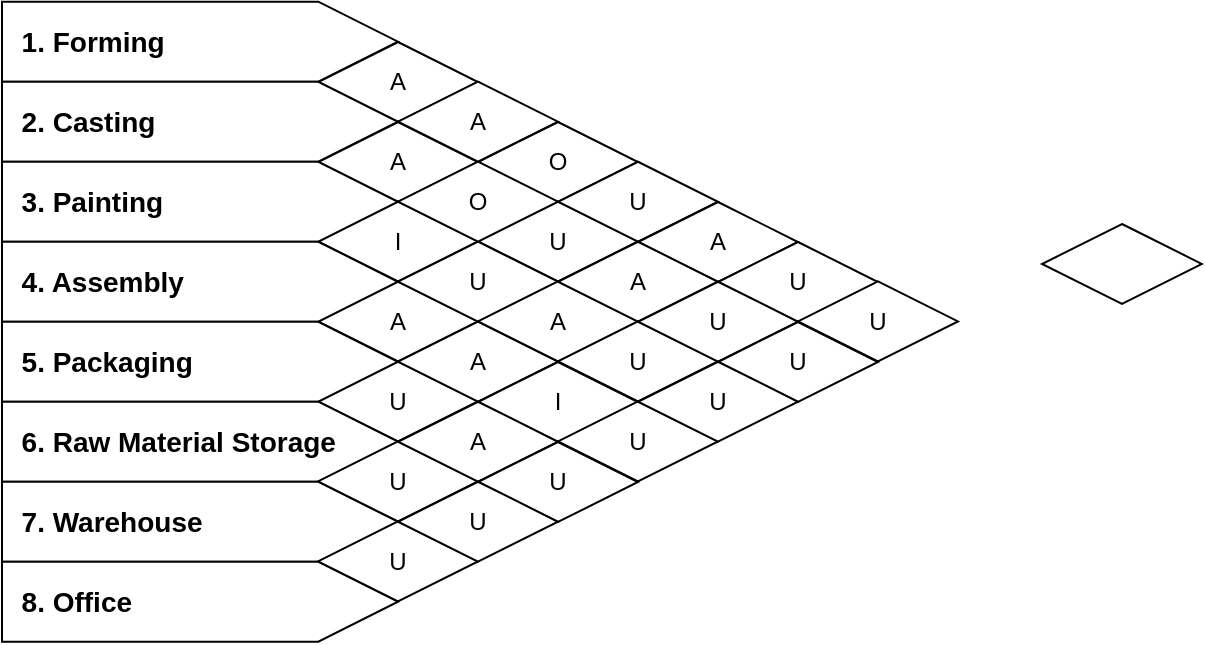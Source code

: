 <mxfile version="15.1.2" type="github">
  <diagram id="y6UDZ2PKM4V4AvefkH3H" name="Page-1">
    <mxGraphModel dx="723" dy="390" grid="1" gridSize="10" guides="1" tooltips="1" connect="1" arrows="1" fold="1" page="1" pageScale="1" pageWidth="1100" pageHeight="850" math="0" shadow="0">
      <root>
        <mxCell id="0" />
        <mxCell id="1" parent="0" />
        <mxCell id="c62gsvJIpqt3485NFeUb-10" value="A" style="rhombus;whiteSpace=wrap;html=1;" parent="1" vertex="1">
          <mxGeometry x="518" y="219" width="80" height="40" as="geometry" />
        </mxCell>
        <mxCell id="c62gsvJIpqt3485NFeUb-11" value="A" style="rhombus;whiteSpace=wrap;html=1;" parent="1" vertex="1">
          <mxGeometry x="518" y="259" width="80" height="40" as="geometry" />
        </mxCell>
        <mxCell id="c62gsvJIpqt3485NFeUb-12" value="I" style="rhombus;whiteSpace=wrap;html=1;" parent="1" vertex="1">
          <mxGeometry x="518" y="298.73" width="80" height="40" as="geometry" />
        </mxCell>
        <mxCell id="c62gsvJIpqt3485NFeUb-13" value="A" style="rhombus;whiteSpace=wrap;html=1;" parent="1" vertex="1">
          <mxGeometry x="518" y="338.73" width="80" height="40" as="geometry" />
        </mxCell>
        <mxCell id="c62gsvJIpqt3485NFeUb-14" value="U" style="rhombus;whiteSpace=wrap;html=1;" parent="1" vertex="1">
          <mxGeometry x="518" y="378.73" width="80" height="40" as="geometry" />
        </mxCell>
        <mxCell id="c62gsvJIpqt3485NFeUb-16" value="U" style="rhombus;whiteSpace=wrap;html=1;" parent="1" vertex="1">
          <mxGeometry x="598" y="298.73" width="80" height="40" as="geometry" />
        </mxCell>
        <mxCell id="c62gsvJIpqt3485NFeUb-17" value="O" style="rhombus;whiteSpace=wrap;html=1;" parent="1" vertex="1">
          <mxGeometry x="598" y="259" width="80" height="40" as="geometry" />
        </mxCell>
        <mxCell id="c62gsvJIpqt3485NFeUb-18" value="A" style="rhombus;whiteSpace=wrap;html=1;" parent="1" vertex="1">
          <mxGeometry x="558" y="358.86" width="80" height="40" as="geometry" />
        </mxCell>
        <mxCell id="c62gsvJIpqt3485NFeUb-19" value="U" style="rhombus;whiteSpace=wrap;html=1;" parent="1" vertex="1">
          <mxGeometry x="558" y="318.86" width="80" height="40" as="geometry" />
        </mxCell>
        <mxCell id="c62gsvJIpqt3485NFeUb-20" value="&lt;div&gt;O&lt;/div&gt;" style="rhombus;whiteSpace=wrap;html=1;" parent="1" vertex="1">
          <mxGeometry x="558" y="278.86" width="80" height="40" as="geometry" />
        </mxCell>
        <mxCell id="c62gsvJIpqt3485NFeUb-21" value="A" style="rhombus;whiteSpace=wrap;html=1;" parent="1" vertex="1">
          <mxGeometry x="558" y="238.86" width="80" height="40" as="geometry" />
        </mxCell>
        <mxCell id="c62gsvJIpqt3485NFeUb-24" value="U" style="rhombus;whiteSpace=wrap;html=1;" parent="1" vertex="1">
          <mxGeometry x="638" y="278.87" width="80" height="40" as="geometry" />
        </mxCell>
        <mxCell id="U8l5f3V5J46_ff3yLcRB-5" value="&lt;font style=&quot;font-size: 14px&quot;&gt;&lt;b&gt;&lt;span style=&quot;white-space: pre&quot;&gt;  1. Forming&lt;/span&gt;&lt;/b&gt;&lt;/font&gt;" style="html=1;shadow=0;dashed=0;align=left;verticalAlign=middle;shape=mxgraph.arrows2.arrow;dy=0;dx=39.84;notch=0;" vertex="1" parent="1">
          <mxGeometry x="360" y="198.86" width="198" height="40" as="geometry" />
        </mxCell>
        <mxCell id="U8l5f3V5J46_ff3yLcRB-6" value="&lt;div align=&quot;left&quot;&gt;&lt;div&gt;&lt;font style=&quot;font-size: 14px&quot;&gt;&lt;b&gt;&lt;span&gt;&amp;nbsp; 2. Casting&lt;/span&gt;&lt;/b&gt;&lt;/font&gt;&lt;br&gt;&lt;/div&gt;&lt;font style=&quot;font-size: 14px&quot;&gt;&lt;b&gt;&lt;span&gt;&lt;/span&gt;&lt;/b&gt;&lt;/font&gt;&lt;/div&gt;" style="html=1;shadow=0;dashed=0;align=left;verticalAlign=middle;shape=mxgraph.arrows2.arrow;dy=0;dx=39.84;notch=0;" vertex="1" parent="1">
          <mxGeometry x="360" y="238.87" width="198" height="40" as="geometry" />
        </mxCell>
        <mxCell id="U8l5f3V5J46_ff3yLcRB-7" value="&lt;div align=&quot;left&quot;&gt;&lt;font style=&quot;font-size: 14px&quot;&gt;&lt;b&gt;&lt;span&gt;&amp;nbsp; 3. Painting&lt;/span&gt;&lt;/b&gt;&lt;/font&gt;&lt;br&gt;&lt;font style=&quot;font-size: 14px&quot;&gt;&lt;b&gt;&lt;span&gt;&lt;/span&gt;&lt;/b&gt;&lt;/font&gt;&lt;/div&gt;" style="html=1;shadow=0;dashed=0;align=left;verticalAlign=middle;shape=mxgraph.arrows2.arrow;dy=0;dx=39.84;notch=0;" vertex="1" parent="1">
          <mxGeometry x="360" y="278.87" width="198" height="40" as="geometry" />
        </mxCell>
        <mxCell id="U8l5f3V5J46_ff3yLcRB-8" value="&lt;div align=&quot;left&quot;&gt;&lt;font style=&quot;font-size: 14px&quot;&gt;&lt;b&gt;&lt;span&gt;&amp;nbsp; 4. Assembly&lt;/span&gt;&lt;/b&gt;&lt;/font&gt;&lt;br&gt;&lt;font style=&quot;font-size: 14px&quot;&gt;&lt;b&gt;&lt;span&gt;&lt;/span&gt;&lt;/b&gt;&lt;/font&gt;&lt;/div&gt;" style="html=1;shadow=0;dashed=0;align=left;verticalAlign=middle;shape=mxgraph.arrows2.arrow;dy=0;dx=39.84;notch=0;" vertex="1" parent="1">
          <mxGeometry x="360" y="318.87" width="198" height="40" as="geometry" />
        </mxCell>
        <mxCell id="U8l5f3V5J46_ff3yLcRB-9" value="&lt;div align=&quot;left&quot;&gt;&lt;font style=&quot;font-size: 14px&quot;&gt;&lt;b&gt;&lt;span&gt;&amp;nbsp; 5. Packaging&lt;/span&gt;&lt;/b&gt;&lt;/font&gt;&lt;br&gt;&lt;font style=&quot;font-size: 14px&quot;&gt;&lt;b&gt;&lt;span&gt;&lt;/span&gt;&lt;/b&gt;&lt;/font&gt;&lt;/div&gt;" style="html=1;shadow=0;dashed=0;align=left;verticalAlign=middle;shape=mxgraph.arrows2.arrow;dy=0;dx=39.84;notch=0;" vertex="1" parent="1">
          <mxGeometry x="360" y="358.87" width="198" height="40" as="geometry" />
        </mxCell>
        <mxCell id="U8l5f3V5J46_ff3yLcRB-11" value="&lt;div align=&quot;left&quot;&gt;&lt;font style=&quot;font-size: 14px&quot;&gt;&lt;b&gt;&lt;span&gt;&amp;nbsp; 6. Raw Material Storage&lt;/span&gt;&lt;/b&gt;&lt;/font&gt;&lt;font style=&quot;font-size: 14px&quot;&gt;&lt;b&gt;&lt;span&gt;&lt;/span&gt;&lt;/b&gt;&lt;/font&gt;&lt;/div&gt;" style="html=1;shadow=0;dashed=0;align=left;verticalAlign=middle;shape=mxgraph.arrows2.arrow;dy=0;dx=39.84;notch=0;" vertex="1" parent="1">
          <mxGeometry x="360" y="398.86" width="198" height="40" as="geometry" />
        </mxCell>
        <mxCell id="U8l5f3V5J46_ff3yLcRB-12" value="&lt;div align=&quot;left&quot;&gt;&lt;font style=&quot;font-size: 14px&quot;&gt;&lt;b&gt;&lt;span&gt;&amp;nbsp; 7. Warehouse&lt;/span&gt;&lt;/b&gt;&lt;/font&gt;&lt;br&gt;&lt;font style=&quot;font-size: 14px&quot;&gt;&lt;b&gt;&lt;span&gt;&lt;/span&gt;&lt;/b&gt;&lt;/font&gt;&lt;/div&gt;" style="html=1;shadow=0;dashed=0;align=left;verticalAlign=middle;shape=mxgraph.arrows2.arrow;dy=0;dx=39.84;notch=0;" vertex="1" parent="1">
          <mxGeometry x="360" y="438.86" width="198" height="40" as="geometry" />
        </mxCell>
        <mxCell id="U8l5f3V5J46_ff3yLcRB-13" value="&lt;div align=&quot;left&quot;&gt;&lt;font style=&quot;font-size: 14px&quot;&gt;&lt;b&gt;&lt;span&gt;&amp;nbsp; 8. Office&lt;/span&gt;&lt;/b&gt;&lt;/font&gt;&lt;br&gt;&lt;font style=&quot;font-size: 14px&quot;&gt;&lt;b&gt;&lt;span&gt;&lt;/span&gt;&lt;/b&gt;&lt;/font&gt;&lt;/div&gt;" style="html=1;shadow=0;dashed=0;align=left;verticalAlign=middle;shape=mxgraph.arrows2.arrow;dy=0;dx=39.84;notch=0;" vertex="1" parent="1">
          <mxGeometry x="360" y="478.86" width="198" height="40" as="geometry" />
        </mxCell>
        <mxCell id="U8l5f3V5J46_ff3yLcRB-19" value="" style="group" vertex="1" connectable="0" parent="1">
          <mxGeometry x="598" y="299" width="160" height="79.73" as="geometry" />
        </mxCell>
        <mxCell id="c62gsvJIpqt3485NFeUb-15" value="A" style="rhombus;whiteSpace=wrap;html=1;" parent="U8l5f3V5J46_ff3yLcRB-19" vertex="1">
          <mxGeometry y="39.73" width="80" height="40" as="geometry" />
        </mxCell>
        <mxCell id="c62gsvJIpqt3485NFeUb-22" value="A" style="rhombus;whiteSpace=wrap;html=1;" parent="U8l5f3V5J46_ff3yLcRB-19" vertex="1">
          <mxGeometry x="80" width="80" height="40" as="geometry" />
        </mxCell>
        <mxCell id="c62gsvJIpqt3485NFeUb-23" value="A" style="rhombus;whiteSpace=wrap;html=1;" parent="U8l5f3V5J46_ff3yLcRB-19" vertex="1">
          <mxGeometry x="40" y="19.87" width="80" height="40" as="geometry" />
        </mxCell>
        <mxCell id="U8l5f3V5J46_ff3yLcRB-20" value="" style="group" vertex="1" connectable="0" parent="1">
          <mxGeometry x="518" y="379.0" width="160" height="79.73" as="geometry" />
        </mxCell>
        <mxCell id="U8l5f3V5J46_ff3yLcRB-21" value="U" style="rhombus;whiteSpace=wrap;html=1;" vertex="1" parent="U8l5f3V5J46_ff3yLcRB-20">
          <mxGeometry y="39.73" width="80" height="40" as="geometry" />
        </mxCell>
        <mxCell id="U8l5f3V5J46_ff3yLcRB-22" value="I" style="rhombus;whiteSpace=wrap;html=1;" vertex="1" parent="U8l5f3V5J46_ff3yLcRB-20">
          <mxGeometry x="80" width="80" height="40" as="geometry" />
        </mxCell>
        <mxCell id="U8l5f3V5J46_ff3yLcRB-23" value="A" style="rhombus;whiteSpace=wrap;html=1;" vertex="1" parent="U8l5f3V5J46_ff3yLcRB-20">
          <mxGeometry x="40" y="19.87" width="80" height="40" as="geometry" />
        </mxCell>
        <mxCell id="U8l5f3V5J46_ff3yLcRB-28" value="" style="group" vertex="1" connectable="0" parent="1">
          <mxGeometry x="518" y="419" width="160" height="79.73" as="geometry" />
        </mxCell>
        <mxCell id="U8l5f3V5J46_ff3yLcRB-25" value="U" style="rhombus;whiteSpace=wrap;html=1;" vertex="1" parent="U8l5f3V5J46_ff3yLcRB-28">
          <mxGeometry y="39.73" width="80" height="40" as="geometry" />
        </mxCell>
        <mxCell id="U8l5f3V5J46_ff3yLcRB-26" value="U" style="rhombus;whiteSpace=wrap;html=1;" vertex="1" parent="U8l5f3V5J46_ff3yLcRB-28">
          <mxGeometry x="80" width="80" height="40" as="geometry" />
        </mxCell>
        <mxCell id="U8l5f3V5J46_ff3yLcRB-27" value="U" style="rhombus;whiteSpace=wrap;html=1;" vertex="1" parent="U8l5f3V5J46_ff3yLcRB-28">
          <mxGeometry x="40" y="19.87" width="80" height="40" as="geometry" />
        </mxCell>
        <mxCell id="U8l5f3V5J46_ff3yLcRB-33" value="" style="group" vertex="1" connectable="0" parent="1">
          <mxGeometry x="638" y="319" width="160" height="79.73" as="geometry" />
        </mxCell>
        <mxCell id="U8l5f3V5J46_ff3yLcRB-34" value="U" style="rhombus;whiteSpace=wrap;html=1;" vertex="1" parent="U8l5f3V5J46_ff3yLcRB-33">
          <mxGeometry y="39.73" width="80" height="40" as="geometry" />
        </mxCell>
        <mxCell id="U8l5f3V5J46_ff3yLcRB-35" value="U" style="rhombus;whiteSpace=wrap;html=1;" vertex="1" parent="U8l5f3V5J46_ff3yLcRB-33">
          <mxGeometry x="80" width="80" height="40" as="geometry" />
        </mxCell>
        <mxCell id="U8l5f3V5J46_ff3yLcRB-36" value="U" style="rhombus;whiteSpace=wrap;html=1;" vertex="1" parent="U8l5f3V5J46_ff3yLcRB-33">
          <mxGeometry x="40" y="19.87" width="80" height="40" as="geometry" />
        </mxCell>
        <mxCell id="U8l5f3V5J46_ff3yLcRB-38" value="U" style="rhombus;whiteSpace=wrap;html=1;" vertex="1" parent="1">
          <mxGeometry x="638" y="398.73" width="80" height="40" as="geometry" />
        </mxCell>
        <mxCell id="U8l5f3V5J46_ff3yLcRB-39" value="U" style="rhombus;whiteSpace=wrap;html=1;" vertex="1" parent="1">
          <mxGeometry x="718" y="359" width="80" height="40" as="geometry" />
        </mxCell>
        <mxCell id="U8l5f3V5J46_ff3yLcRB-40" value="U" style="rhombus;whiteSpace=wrap;html=1;" vertex="1" parent="1">
          <mxGeometry x="678" y="378.87" width="80" height="40" as="geometry" />
        </mxCell>
        <mxCell id="U8l5f3V5J46_ff3yLcRB-41" value="U" style="rhombus;whiteSpace=wrap;html=1;" vertex="1" parent="1">
          <mxGeometry x="758" y="338.73" width="80" height="40" as="geometry" />
        </mxCell>
        <mxCell id="U8l5f3V5J46_ff3yLcRB-42" value="" style="rhombus;whiteSpace=wrap;html=1;" vertex="1" parent="1">
          <mxGeometry x="880" y="310" width="80" height="40" as="geometry" />
        </mxCell>
      </root>
    </mxGraphModel>
  </diagram>
</mxfile>
